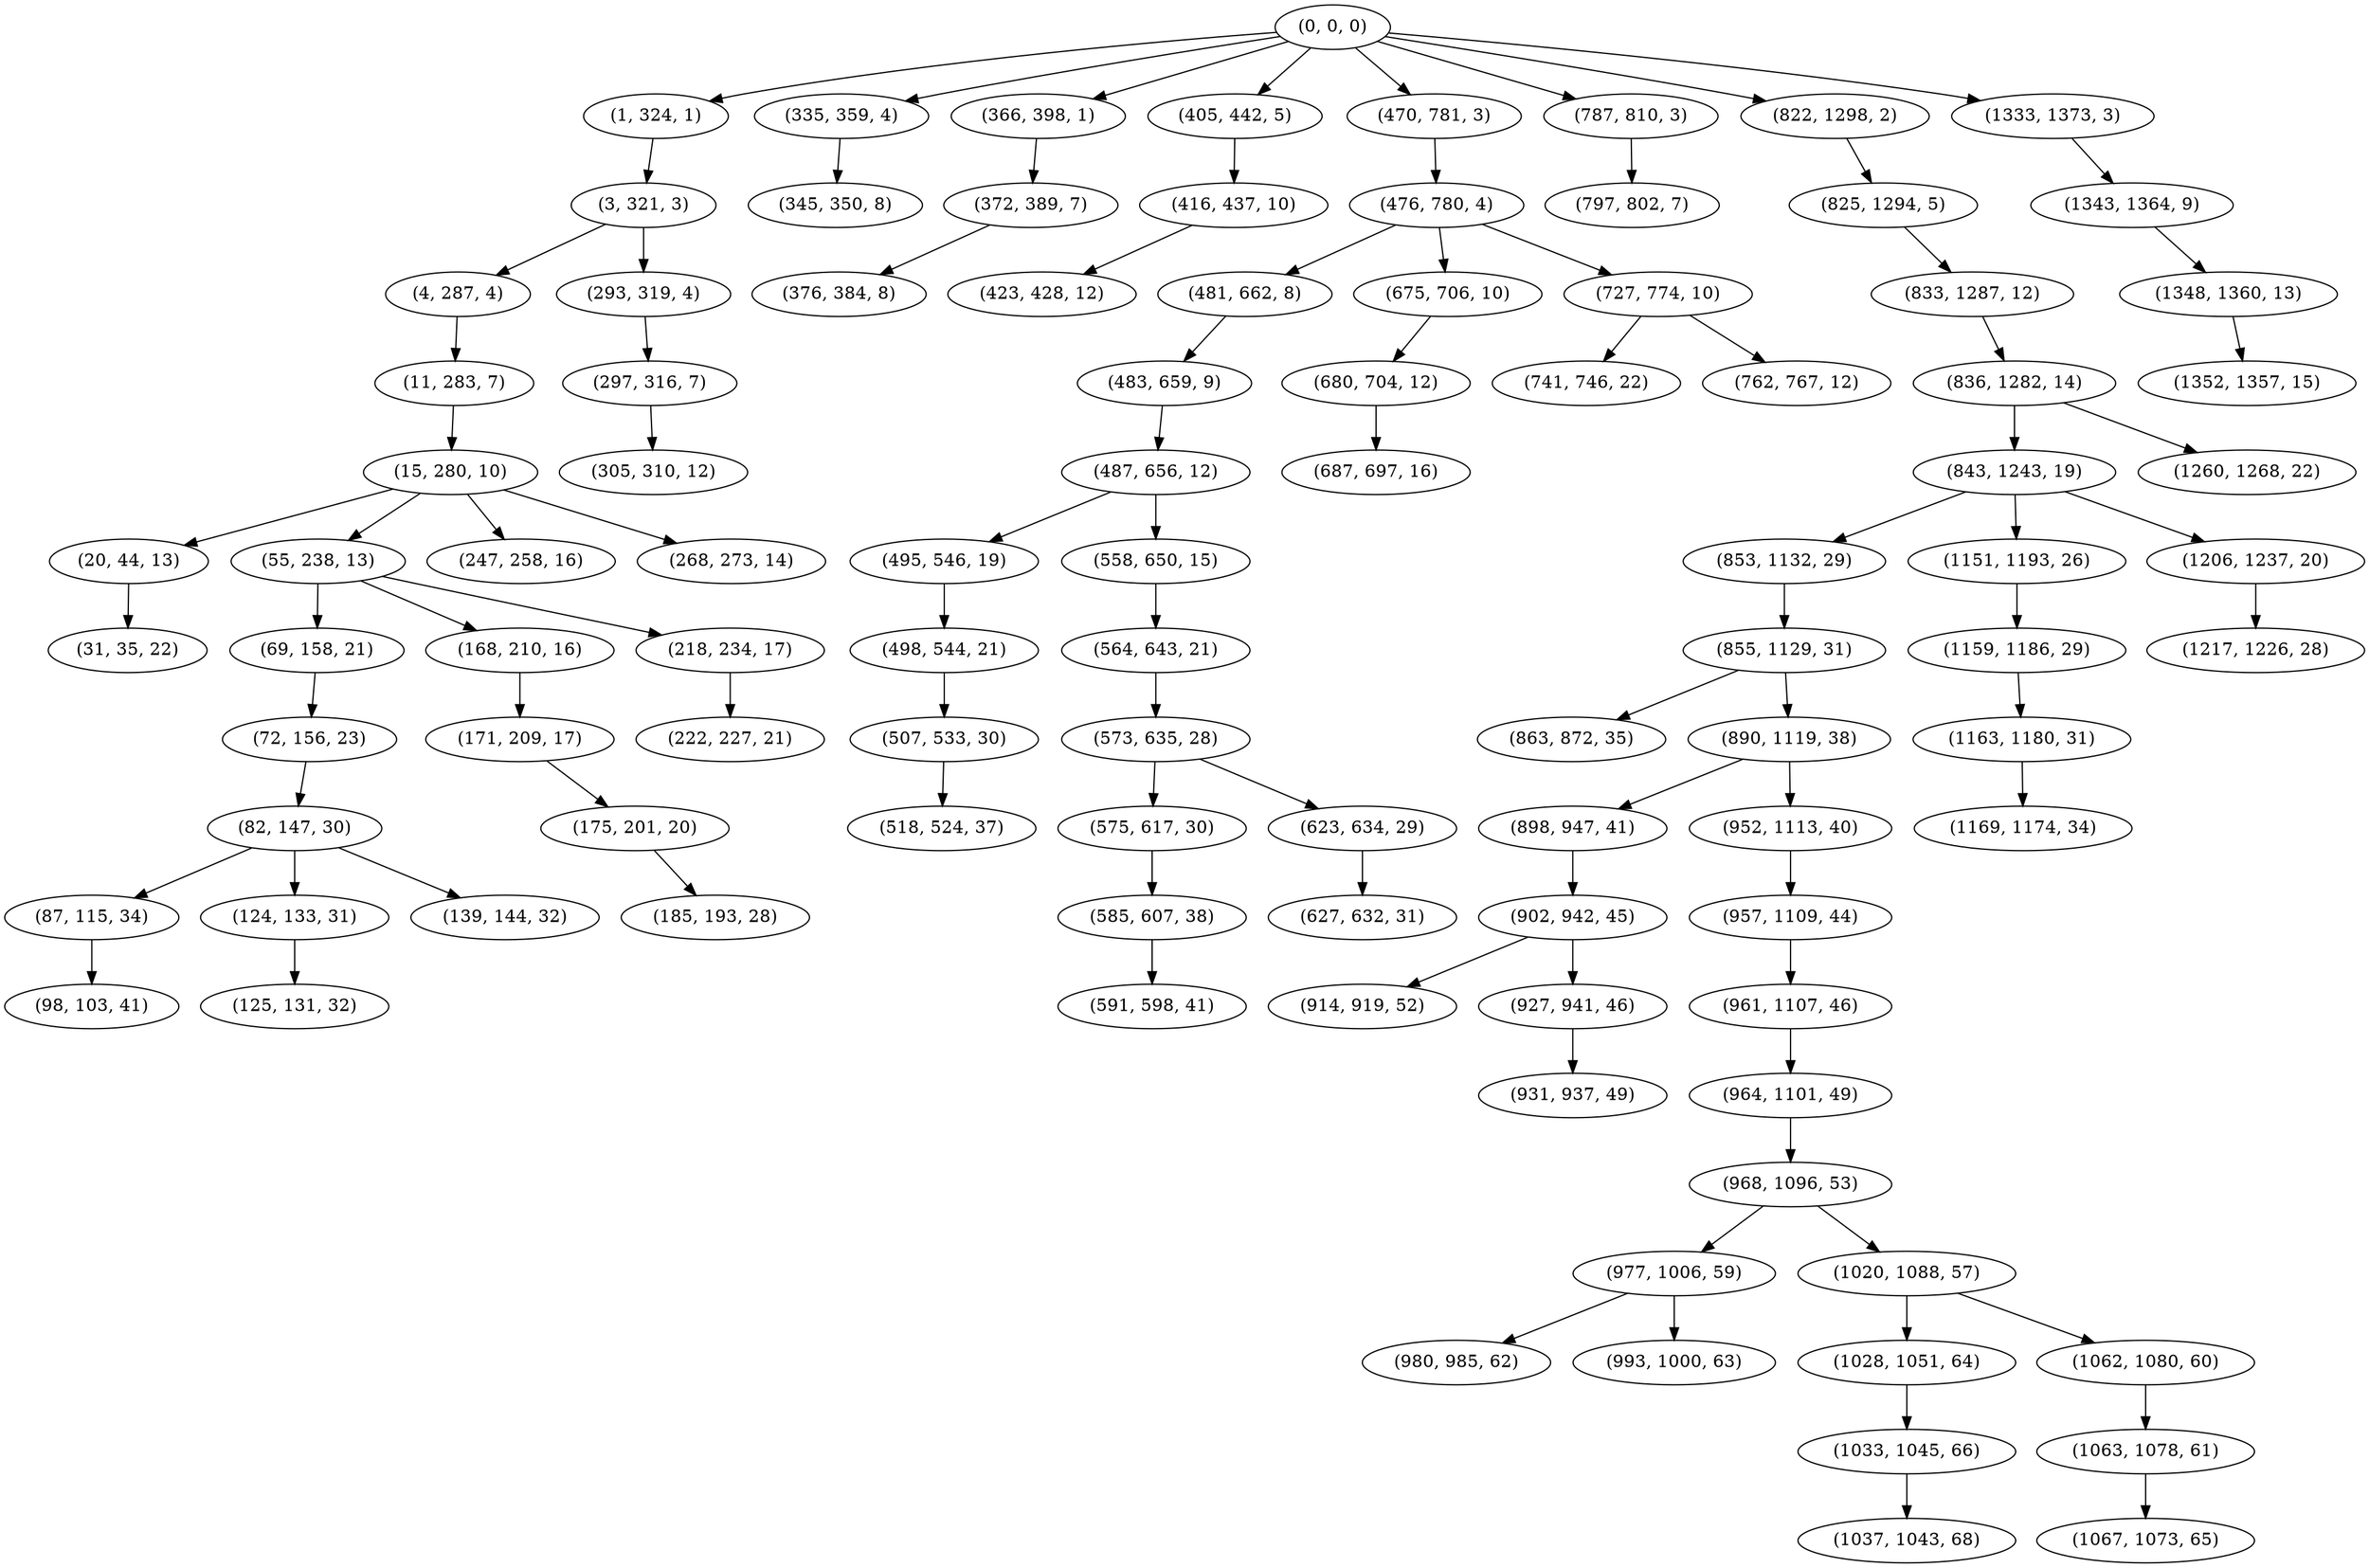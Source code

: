 digraph tree {
    "(0, 0, 0)";
    "(1, 324, 1)";
    "(3, 321, 3)";
    "(4, 287, 4)";
    "(11, 283, 7)";
    "(15, 280, 10)";
    "(20, 44, 13)";
    "(31, 35, 22)";
    "(55, 238, 13)";
    "(69, 158, 21)";
    "(72, 156, 23)";
    "(82, 147, 30)";
    "(87, 115, 34)";
    "(98, 103, 41)";
    "(124, 133, 31)";
    "(125, 131, 32)";
    "(139, 144, 32)";
    "(168, 210, 16)";
    "(171, 209, 17)";
    "(175, 201, 20)";
    "(185, 193, 28)";
    "(218, 234, 17)";
    "(222, 227, 21)";
    "(247, 258, 16)";
    "(268, 273, 14)";
    "(293, 319, 4)";
    "(297, 316, 7)";
    "(305, 310, 12)";
    "(335, 359, 4)";
    "(345, 350, 8)";
    "(366, 398, 1)";
    "(372, 389, 7)";
    "(376, 384, 8)";
    "(405, 442, 5)";
    "(416, 437, 10)";
    "(423, 428, 12)";
    "(470, 781, 3)";
    "(476, 780, 4)";
    "(481, 662, 8)";
    "(483, 659, 9)";
    "(487, 656, 12)";
    "(495, 546, 19)";
    "(498, 544, 21)";
    "(507, 533, 30)";
    "(518, 524, 37)";
    "(558, 650, 15)";
    "(564, 643, 21)";
    "(573, 635, 28)";
    "(575, 617, 30)";
    "(585, 607, 38)";
    "(591, 598, 41)";
    "(623, 634, 29)";
    "(627, 632, 31)";
    "(675, 706, 10)";
    "(680, 704, 12)";
    "(687, 697, 16)";
    "(727, 774, 10)";
    "(741, 746, 22)";
    "(762, 767, 12)";
    "(787, 810, 3)";
    "(797, 802, 7)";
    "(822, 1298, 2)";
    "(825, 1294, 5)";
    "(833, 1287, 12)";
    "(836, 1282, 14)";
    "(843, 1243, 19)";
    "(853, 1132, 29)";
    "(855, 1129, 31)";
    "(863, 872, 35)";
    "(890, 1119, 38)";
    "(898, 947, 41)";
    "(902, 942, 45)";
    "(914, 919, 52)";
    "(927, 941, 46)";
    "(931, 937, 49)";
    "(952, 1113, 40)";
    "(957, 1109, 44)";
    "(961, 1107, 46)";
    "(964, 1101, 49)";
    "(968, 1096, 53)";
    "(977, 1006, 59)";
    "(980, 985, 62)";
    "(993, 1000, 63)";
    "(1020, 1088, 57)";
    "(1028, 1051, 64)";
    "(1033, 1045, 66)";
    "(1037, 1043, 68)";
    "(1062, 1080, 60)";
    "(1063, 1078, 61)";
    "(1067, 1073, 65)";
    "(1151, 1193, 26)";
    "(1159, 1186, 29)";
    "(1163, 1180, 31)";
    "(1169, 1174, 34)";
    "(1206, 1237, 20)";
    "(1217, 1226, 28)";
    "(1260, 1268, 22)";
    "(1333, 1373, 3)";
    "(1343, 1364, 9)";
    "(1348, 1360, 13)";
    "(1352, 1357, 15)";
    "(0, 0, 0)" -> "(1, 324, 1)";
    "(0, 0, 0)" -> "(335, 359, 4)";
    "(0, 0, 0)" -> "(366, 398, 1)";
    "(0, 0, 0)" -> "(405, 442, 5)";
    "(0, 0, 0)" -> "(470, 781, 3)";
    "(0, 0, 0)" -> "(787, 810, 3)";
    "(0, 0, 0)" -> "(822, 1298, 2)";
    "(0, 0, 0)" -> "(1333, 1373, 3)";
    "(1, 324, 1)" -> "(3, 321, 3)";
    "(3, 321, 3)" -> "(4, 287, 4)";
    "(3, 321, 3)" -> "(293, 319, 4)";
    "(4, 287, 4)" -> "(11, 283, 7)";
    "(11, 283, 7)" -> "(15, 280, 10)";
    "(15, 280, 10)" -> "(20, 44, 13)";
    "(15, 280, 10)" -> "(55, 238, 13)";
    "(15, 280, 10)" -> "(247, 258, 16)";
    "(15, 280, 10)" -> "(268, 273, 14)";
    "(20, 44, 13)" -> "(31, 35, 22)";
    "(55, 238, 13)" -> "(69, 158, 21)";
    "(55, 238, 13)" -> "(168, 210, 16)";
    "(55, 238, 13)" -> "(218, 234, 17)";
    "(69, 158, 21)" -> "(72, 156, 23)";
    "(72, 156, 23)" -> "(82, 147, 30)";
    "(82, 147, 30)" -> "(87, 115, 34)";
    "(82, 147, 30)" -> "(124, 133, 31)";
    "(82, 147, 30)" -> "(139, 144, 32)";
    "(87, 115, 34)" -> "(98, 103, 41)";
    "(124, 133, 31)" -> "(125, 131, 32)";
    "(168, 210, 16)" -> "(171, 209, 17)";
    "(171, 209, 17)" -> "(175, 201, 20)";
    "(175, 201, 20)" -> "(185, 193, 28)";
    "(218, 234, 17)" -> "(222, 227, 21)";
    "(293, 319, 4)" -> "(297, 316, 7)";
    "(297, 316, 7)" -> "(305, 310, 12)";
    "(335, 359, 4)" -> "(345, 350, 8)";
    "(366, 398, 1)" -> "(372, 389, 7)";
    "(372, 389, 7)" -> "(376, 384, 8)";
    "(405, 442, 5)" -> "(416, 437, 10)";
    "(416, 437, 10)" -> "(423, 428, 12)";
    "(470, 781, 3)" -> "(476, 780, 4)";
    "(476, 780, 4)" -> "(481, 662, 8)";
    "(476, 780, 4)" -> "(675, 706, 10)";
    "(476, 780, 4)" -> "(727, 774, 10)";
    "(481, 662, 8)" -> "(483, 659, 9)";
    "(483, 659, 9)" -> "(487, 656, 12)";
    "(487, 656, 12)" -> "(495, 546, 19)";
    "(487, 656, 12)" -> "(558, 650, 15)";
    "(495, 546, 19)" -> "(498, 544, 21)";
    "(498, 544, 21)" -> "(507, 533, 30)";
    "(507, 533, 30)" -> "(518, 524, 37)";
    "(558, 650, 15)" -> "(564, 643, 21)";
    "(564, 643, 21)" -> "(573, 635, 28)";
    "(573, 635, 28)" -> "(575, 617, 30)";
    "(573, 635, 28)" -> "(623, 634, 29)";
    "(575, 617, 30)" -> "(585, 607, 38)";
    "(585, 607, 38)" -> "(591, 598, 41)";
    "(623, 634, 29)" -> "(627, 632, 31)";
    "(675, 706, 10)" -> "(680, 704, 12)";
    "(680, 704, 12)" -> "(687, 697, 16)";
    "(727, 774, 10)" -> "(741, 746, 22)";
    "(727, 774, 10)" -> "(762, 767, 12)";
    "(787, 810, 3)" -> "(797, 802, 7)";
    "(822, 1298, 2)" -> "(825, 1294, 5)";
    "(825, 1294, 5)" -> "(833, 1287, 12)";
    "(833, 1287, 12)" -> "(836, 1282, 14)";
    "(836, 1282, 14)" -> "(843, 1243, 19)";
    "(836, 1282, 14)" -> "(1260, 1268, 22)";
    "(843, 1243, 19)" -> "(853, 1132, 29)";
    "(843, 1243, 19)" -> "(1151, 1193, 26)";
    "(843, 1243, 19)" -> "(1206, 1237, 20)";
    "(853, 1132, 29)" -> "(855, 1129, 31)";
    "(855, 1129, 31)" -> "(863, 872, 35)";
    "(855, 1129, 31)" -> "(890, 1119, 38)";
    "(890, 1119, 38)" -> "(898, 947, 41)";
    "(890, 1119, 38)" -> "(952, 1113, 40)";
    "(898, 947, 41)" -> "(902, 942, 45)";
    "(902, 942, 45)" -> "(914, 919, 52)";
    "(902, 942, 45)" -> "(927, 941, 46)";
    "(927, 941, 46)" -> "(931, 937, 49)";
    "(952, 1113, 40)" -> "(957, 1109, 44)";
    "(957, 1109, 44)" -> "(961, 1107, 46)";
    "(961, 1107, 46)" -> "(964, 1101, 49)";
    "(964, 1101, 49)" -> "(968, 1096, 53)";
    "(968, 1096, 53)" -> "(977, 1006, 59)";
    "(968, 1096, 53)" -> "(1020, 1088, 57)";
    "(977, 1006, 59)" -> "(980, 985, 62)";
    "(977, 1006, 59)" -> "(993, 1000, 63)";
    "(1020, 1088, 57)" -> "(1028, 1051, 64)";
    "(1020, 1088, 57)" -> "(1062, 1080, 60)";
    "(1028, 1051, 64)" -> "(1033, 1045, 66)";
    "(1033, 1045, 66)" -> "(1037, 1043, 68)";
    "(1062, 1080, 60)" -> "(1063, 1078, 61)";
    "(1063, 1078, 61)" -> "(1067, 1073, 65)";
    "(1151, 1193, 26)" -> "(1159, 1186, 29)";
    "(1159, 1186, 29)" -> "(1163, 1180, 31)";
    "(1163, 1180, 31)" -> "(1169, 1174, 34)";
    "(1206, 1237, 20)" -> "(1217, 1226, 28)";
    "(1333, 1373, 3)" -> "(1343, 1364, 9)";
    "(1343, 1364, 9)" -> "(1348, 1360, 13)";
    "(1348, 1360, 13)" -> "(1352, 1357, 15)";
}
